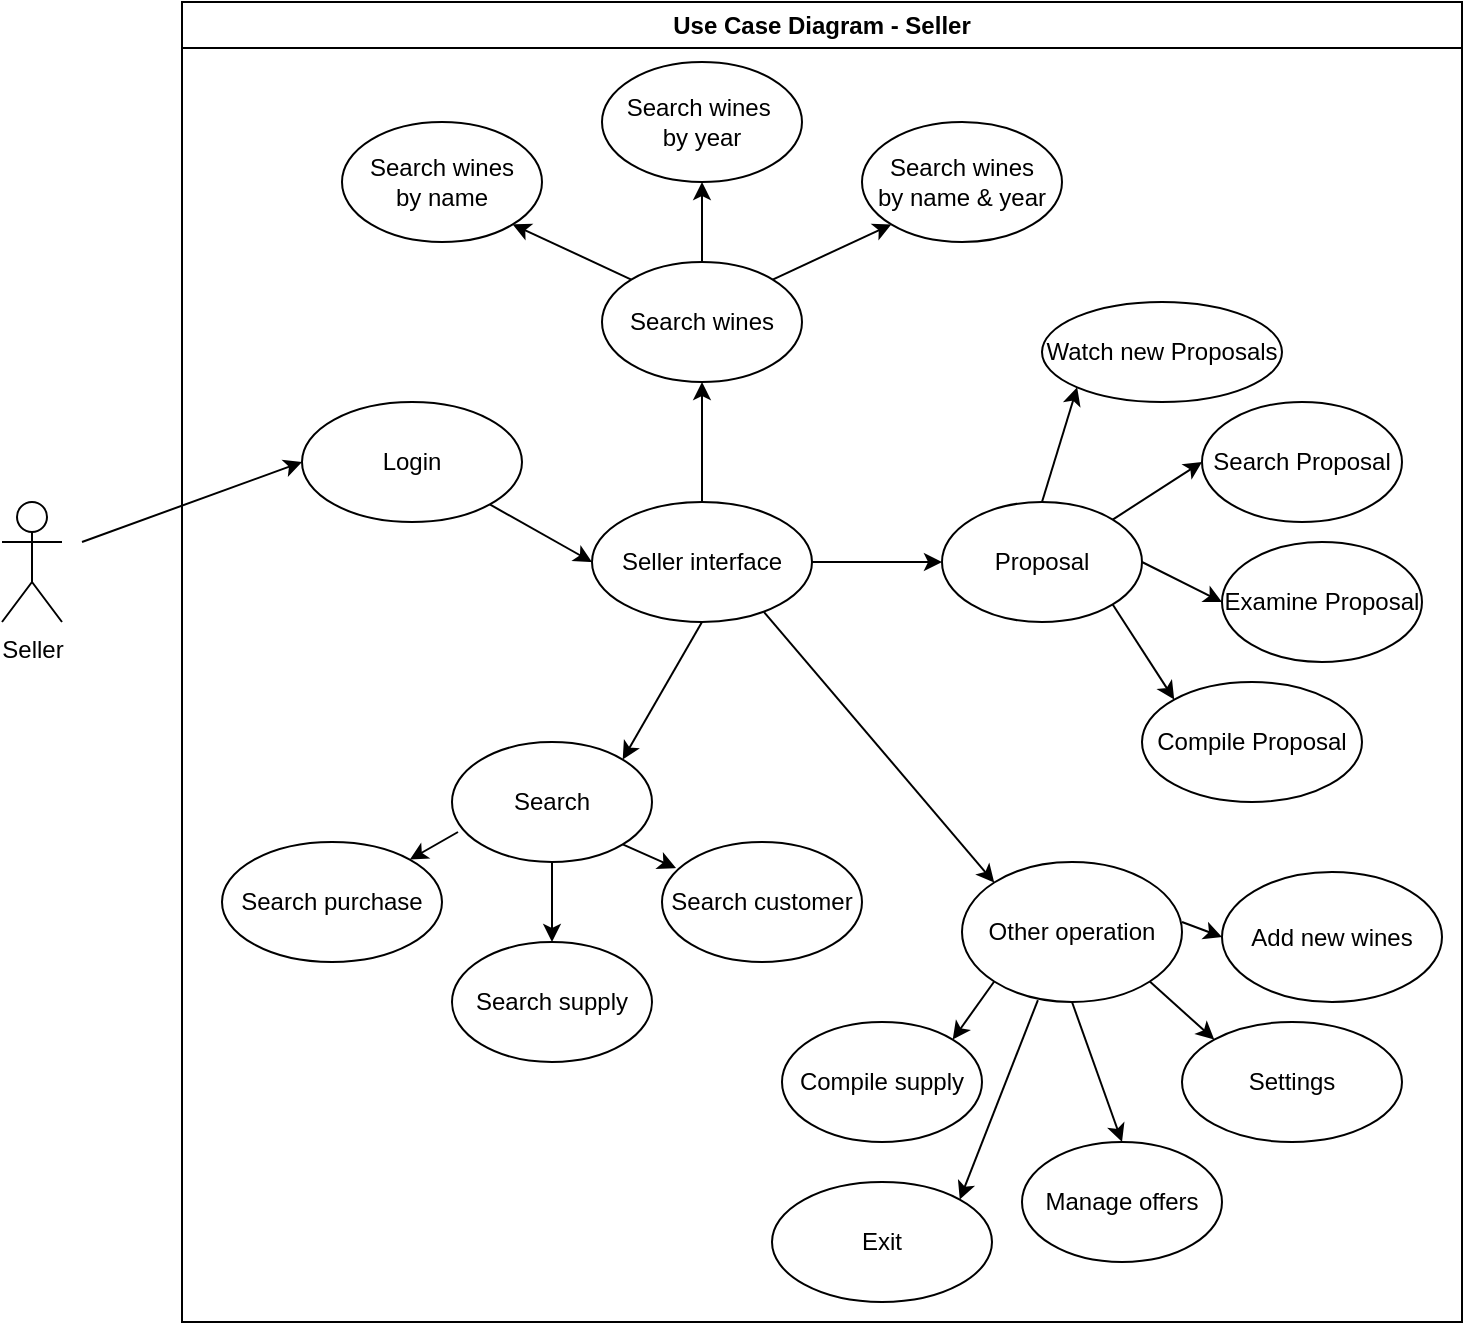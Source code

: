 <mxfile version="20.8.16" type="device"><diagram name="Page-1" id="mqlajhir808hkgDBHDhc"><mxGraphModel dx="954" dy="727" grid="1" gridSize="10" guides="1" tooltips="1" connect="1" arrows="1" fold="1" page="1" pageScale="1" pageWidth="827" pageHeight="1169" math="0" shadow="0"><root><mxCell id="0"/><mxCell id="1" parent="0"/><mxCell id="NxA4iDUuYe8dnSHwtusG-1" value="Search wines&amp;nbsp;&lt;br&gt;by year" style="ellipse;whiteSpace=wrap;html=1;" vertex="1" parent="1"><mxGeometry x="350" y="60" width="100" height="60" as="geometry"/></mxCell><mxCell id="NxA4iDUuYe8dnSHwtusG-2" value="Search wines&lt;br&gt;by name &amp;amp; year" style="ellipse;whiteSpace=wrap;html=1;" vertex="1" parent="1"><mxGeometry x="480" y="90" width="100" height="60" as="geometry"/></mxCell><mxCell id="NxA4iDUuYe8dnSHwtusG-3" value="Search wines&lt;br&gt;by name" style="ellipse;whiteSpace=wrap;html=1;" vertex="1" parent="1"><mxGeometry x="220" y="90" width="100" height="60" as="geometry"/></mxCell><mxCell id="NxA4iDUuYe8dnSHwtusG-4" value="Search" style="ellipse;whiteSpace=wrap;html=1;" vertex="1" parent="1"><mxGeometry x="275" y="400" width="100" height="60" as="geometry"/></mxCell><mxCell id="NxA4iDUuYe8dnSHwtusG-5" value="Search wines" style="ellipse;whiteSpace=wrap;html=1;" vertex="1" parent="1"><mxGeometry x="350" y="160" width="100" height="60" as="geometry"/></mxCell><mxCell id="NxA4iDUuYe8dnSHwtusG-6" value="Proposal" style="ellipse;whiteSpace=wrap;html=1;" vertex="1" parent="1"><mxGeometry x="520" y="280" width="100" height="60" as="geometry"/></mxCell><mxCell id="NxA4iDUuYe8dnSHwtusG-7" value="Examine Proposal" style="ellipse;whiteSpace=wrap;html=1;" vertex="1" parent="1"><mxGeometry x="660" y="300" width="100" height="60" as="geometry"/></mxCell><mxCell id="NxA4iDUuYe8dnSHwtusG-8" value="Search Proposal" style="ellipse;whiteSpace=wrap;html=1;" vertex="1" parent="1"><mxGeometry x="650" y="230" width="100" height="60" as="geometry"/></mxCell><mxCell id="NxA4iDUuYe8dnSHwtusG-9" value="Compile Proposal" style="ellipse;whiteSpace=wrap;html=1;" vertex="1" parent="1"><mxGeometry x="620" y="370" width="110" height="60" as="geometry"/></mxCell><mxCell id="NxA4iDUuYe8dnSHwtusG-10" value="" style="endArrow=classic;html=1;rounded=0;exitX=1;exitY=0;exitDx=0;exitDy=0;entryX=0;entryY=1;entryDx=0;entryDy=0;" edge="1" parent="1" source="NxA4iDUuYe8dnSHwtusG-5" target="NxA4iDUuYe8dnSHwtusG-2"><mxGeometry width="50" height="50" relative="1" as="geometry"><mxPoint x="390" y="320" as="sourcePoint"/><mxPoint x="440" y="270" as="targetPoint"/></mxGeometry></mxCell><mxCell id="NxA4iDUuYe8dnSHwtusG-11" value="" style="endArrow=classic;html=1;rounded=0;exitX=0.5;exitY=0;exitDx=0;exitDy=0;entryX=0.5;entryY=1;entryDx=0;entryDy=0;" edge="1" parent="1" source="NxA4iDUuYe8dnSHwtusG-5" target="NxA4iDUuYe8dnSHwtusG-1"><mxGeometry width="50" height="50" relative="1" as="geometry"><mxPoint x="390" y="320" as="sourcePoint"/><mxPoint x="400" y="130" as="targetPoint"/></mxGeometry></mxCell><mxCell id="NxA4iDUuYe8dnSHwtusG-12" value="" style="endArrow=classic;html=1;rounded=0;exitX=0;exitY=0;exitDx=0;exitDy=0;entryX=1;entryY=1;entryDx=0;entryDy=0;" edge="1" parent="1" source="NxA4iDUuYe8dnSHwtusG-5" target="NxA4iDUuYe8dnSHwtusG-3"><mxGeometry width="50" height="50" relative="1" as="geometry"><mxPoint x="390" y="320" as="sourcePoint"/><mxPoint x="440" y="270" as="targetPoint"/></mxGeometry></mxCell><mxCell id="NxA4iDUuYe8dnSHwtusG-13" value="" style="endArrow=classic;html=1;rounded=0;entryX=0;entryY=0.5;entryDx=0;entryDy=0;exitX=1;exitY=0;exitDx=0;exitDy=0;" edge="1" parent="1" source="NxA4iDUuYe8dnSHwtusG-6" target="NxA4iDUuYe8dnSHwtusG-8"><mxGeometry width="50" height="50" relative="1" as="geometry"><mxPoint x="390" y="380" as="sourcePoint"/><mxPoint x="440" y="330" as="targetPoint"/></mxGeometry></mxCell><mxCell id="NxA4iDUuYe8dnSHwtusG-14" value="" style="endArrow=classic;html=1;rounded=0;entryX=0;entryY=0.5;entryDx=0;entryDy=0;exitX=1;exitY=0.5;exitDx=0;exitDy=0;" edge="1" parent="1" source="NxA4iDUuYe8dnSHwtusG-6" target="NxA4iDUuYe8dnSHwtusG-7"><mxGeometry width="50" height="50" relative="1" as="geometry"><mxPoint x="390" y="380" as="sourcePoint"/><mxPoint x="440" y="330" as="targetPoint"/></mxGeometry></mxCell><mxCell id="NxA4iDUuYe8dnSHwtusG-15" value="" style="endArrow=classic;html=1;rounded=0;entryX=0;entryY=0;entryDx=0;entryDy=0;exitX=1;exitY=1;exitDx=0;exitDy=0;" edge="1" parent="1" source="NxA4iDUuYe8dnSHwtusG-6" target="NxA4iDUuYe8dnSHwtusG-9"><mxGeometry width="50" height="50" relative="1" as="geometry"><mxPoint x="390" y="380" as="sourcePoint"/><mxPoint x="440" y="330" as="targetPoint"/></mxGeometry></mxCell><mxCell id="NxA4iDUuYe8dnSHwtusG-16" value="Search customer" style="ellipse;whiteSpace=wrap;html=1;" vertex="1" parent="1"><mxGeometry x="380" y="450" width="100" height="60" as="geometry"/></mxCell><mxCell id="NxA4iDUuYe8dnSHwtusG-17" value="Search supply" style="ellipse;whiteSpace=wrap;html=1;" vertex="1" parent="1"><mxGeometry x="275" y="500" width="100" height="60" as="geometry"/></mxCell><mxCell id="NxA4iDUuYe8dnSHwtusG-18" value="Search purchase" style="ellipse;whiteSpace=wrap;html=1;" vertex="1" parent="1"><mxGeometry x="160" y="450" width="110" height="60" as="geometry"/></mxCell><mxCell id="NxA4iDUuYe8dnSHwtusG-19" value="Seller interface" style="ellipse;whiteSpace=wrap;html=1;" vertex="1" parent="1"><mxGeometry x="345" y="280" width="110" height="60" as="geometry"/></mxCell><mxCell id="NxA4iDUuYe8dnSHwtusG-20" value="Other operation" style="ellipse;whiteSpace=wrap;html=1;" vertex="1" parent="1"><mxGeometry x="530" y="460" width="110" height="70" as="geometry"/></mxCell><mxCell id="NxA4iDUuYe8dnSHwtusG-21" value="Compile supply" style="ellipse;whiteSpace=wrap;html=1;" vertex="1" parent="1"><mxGeometry x="440" y="540" width="100" height="60" as="geometry"/></mxCell><mxCell id="NxA4iDUuYe8dnSHwtusG-22" value="Manage offers" style="ellipse;whiteSpace=wrap;html=1;" vertex="1" parent="1"><mxGeometry x="560" y="600" width="100" height="60" as="geometry"/></mxCell><mxCell id="NxA4iDUuYe8dnSHwtusG-23" value="Settings" style="ellipse;whiteSpace=wrap;html=1;" vertex="1" parent="1"><mxGeometry x="640" y="540" width="110" height="60" as="geometry"/></mxCell><mxCell id="NxA4iDUuYe8dnSHwtusG-24" value="Watch new Proposals" style="ellipse;whiteSpace=wrap;html=1;" vertex="1" parent="1"><mxGeometry x="570" y="180" width="120" height="50" as="geometry"/></mxCell><mxCell id="NxA4iDUuYe8dnSHwtusG-25" value="" style="endArrow=classic;html=1;rounded=0;entryX=0;entryY=1;entryDx=0;entryDy=0;exitX=0.5;exitY=0;exitDx=0;exitDy=0;" edge="1" parent="1" source="NxA4iDUuYe8dnSHwtusG-6" target="NxA4iDUuYe8dnSHwtusG-24"><mxGeometry width="50" height="50" relative="1" as="geometry"><mxPoint x="390" y="370" as="sourcePoint"/><mxPoint x="440" y="320" as="targetPoint"/></mxGeometry></mxCell><mxCell id="NxA4iDUuYe8dnSHwtusG-26" value="Add new wines" style="ellipse;whiteSpace=wrap;html=1;" vertex="1" parent="1"><mxGeometry x="660" y="465" width="110" height="65" as="geometry"/></mxCell><mxCell id="NxA4iDUuYe8dnSHwtusG-27" value="" style="endArrow=classic;html=1;rounded=0;entryX=0;entryY=0.5;entryDx=0;entryDy=0;" edge="1" parent="1" target="NxA4iDUuYe8dnSHwtusG-26"><mxGeometry width="50" height="50" relative="1" as="geometry"><mxPoint x="640" y="490" as="sourcePoint"/><mxPoint x="440" y="320" as="targetPoint"/></mxGeometry></mxCell><mxCell id="NxA4iDUuYe8dnSHwtusG-28" value="Login" style="ellipse;whiteSpace=wrap;html=1;" vertex="1" parent="1"><mxGeometry x="200" y="230" width="110" height="60" as="geometry"/></mxCell><mxCell id="NxA4iDUuYe8dnSHwtusG-29" value="Exit" style="ellipse;whiteSpace=wrap;html=1;" vertex="1" parent="1"><mxGeometry x="435" y="620" width="110" height="60" as="geometry"/></mxCell><mxCell id="NxA4iDUuYe8dnSHwtusG-30" value="" style="endArrow=classic;html=1;rounded=0;entryX=1;entryY=0;entryDx=0;entryDy=0;exitX=0.345;exitY=0.986;exitDx=0;exitDy=0;exitPerimeter=0;" edge="1" parent="1" source="NxA4iDUuYe8dnSHwtusG-20" target="NxA4iDUuYe8dnSHwtusG-29"><mxGeometry width="50" height="50" relative="1" as="geometry"><mxPoint x="560" y="530" as="sourcePoint"/><mxPoint x="440" y="460" as="targetPoint"/></mxGeometry></mxCell><mxCell id="NxA4iDUuYe8dnSHwtusG-31" value="" style="endArrow=classic;html=1;rounded=0;entryX=1;entryY=0;entryDx=0;entryDy=0;exitX=0;exitY=1;exitDx=0;exitDy=0;" edge="1" parent="1" source="NxA4iDUuYe8dnSHwtusG-20" target="NxA4iDUuYe8dnSHwtusG-21"><mxGeometry width="50" height="50" relative="1" as="geometry"><mxPoint x="390" y="510" as="sourcePoint"/><mxPoint x="440" y="460" as="targetPoint"/></mxGeometry></mxCell><mxCell id="NxA4iDUuYe8dnSHwtusG-32" value="" style="endArrow=classic;html=1;rounded=0;entryX=0.5;entryY=0;entryDx=0;entryDy=0;exitX=0.5;exitY=1;exitDx=0;exitDy=0;" edge="1" parent="1" source="NxA4iDUuYe8dnSHwtusG-20" target="NxA4iDUuYe8dnSHwtusG-22"><mxGeometry width="50" height="50" relative="1" as="geometry"><mxPoint x="390" y="510" as="sourcePoint"/><mxPoint x="440" y="460" as="targetPoint"/></mxGeometry></mxCell><mxCell id="NxA4iDUuYe8dnSHwtusG-33" value="" style="endArrow=classic;html=1;rounded=0;entryX=0;entryY=0;entryDx=0;entryDy=0;exitX=1;exitY=1;exitDx=0;exitDy=0;" edge="1" parent="1" source="NxA4iDUuYe8dnSHwtusG-20" target="NxA4iDUuYe8dnSHwtusG-23"><mxGeometry width="50" height="50" relative="1" as="geometry"><mxPoint x="390" y="510" as="sourcePoint"/><mxPoint x="440" y="460" as="targetPoint"/></mxGeometry></mxCell><mxCell id="NxA4iDUuYe8dnSHwtusG-34" value="" style="endArrow=classic;html=1;rounded=0;exitX=1;exitY=1;exitDx=0;exitDy=0;entryX=0.07;entryY=0.217;entryDx=0;entryDy=0;entryPerimeter=0;" edge="1" parent="1" source="NxA4iDUuYe8dnSHwtusG-4" target="NxA4iDUuYe8dnSHwtusG-16"><mxGeometry width="50" height="50" relative="1" as="geometry"><mxPoint x="390" y="510" as="sourcePoint"/><mxPoint x="440" y="460" as="targetPoint"/></mxGeometry></mxCell><mxCell id="NxA4iDUuYe8dnSHwtusG-35" value="" style="endArrow=classic;html=1;rounded=0;exitX=0.5;exitY=1;exitDx=0;exitDy=0;entryX=0.5;entryY=0;entryDx=0;entryDy=0;" edge="1" parent="1" source="NxA4iDUuYe8dnSHwtusG-4" target="NxA4iDUuYe8dnSHwtusG-17"><mxGeometry width="50" height="50" relative="1" as="geometry"><mxPoint x="390" y="510" as="sourcePoint"/><mxPoint x="440" y="460" as="targetPoint"/></mxGeometry></mxCell><mxCell id="NxA4iDUuYe8dnSHwtusG-36" value="" style="endArrow=classic;html=1;rounded=0;exitX=0.03;exitY=0.75;exitDx=0;exitDy=0;exitPerimeter=0;entryX=1;entryY=0;entryDx=0;entryDy=0;" edge="1" parent="1" source="NxA4iDUuYe8dnSHwtusG-4" target="NxA4iDUuYe8dnSHwtusG-18"><mxGeometry width="50" height="50" relative="1" as="geometry"><mxPoint x="390" y="510" as="sourcePoint"/><mxPoint x="440" y="460" as="targetPoint"/></mxGeometry></mxCell><mxCell id="NxA4iDUuYe8dnSHwtusG-37" value="" style="endArrow=classic;html=1;rounded=0;entryX=0;entryY=0.5;entryDx=0;entryDy=0;exitX=1;exitY=0.5;exitDx=0;exitDy=0;" edge="1" parent="1" source="NxA4iDUuYe8dnSHwtusG-19" target="NxA4iDUuYe8dnSHwtusG-6"><mxGeometry width="50" height="50" relative="1" as="geometry"><mxPoint x="390" y="510" as="sourcePoint"/><mxPoint x="440" y="460" as="targetPoint"/></mxGeometry></mxCell><mxCell id="NxA4iDUuYe8dnSHwtusG-38" value="" style="endArrow=classic;html=1;rounded=0;entryX=0;entryY=0;entryDx=0;entryDy=0;exitX=0.782;exitY=0.917;exitDx=0;exitDy=0;exitPerimeter=0;" edge="1" parent="1" source="NxA4iDUuYe8dnSHwtusG-19" target="NxA4iDUuYe8dnSHwtusG-20"><mxGeometry width="50" height="50" relative="1" as="geometry"><mxPoint x="390" y="510" as="sourcePoint"/><mxPoint x="440" y="460" as="targetPoint"/></mxGeometry></mxCell><mxCell id="NxA4iDUuYe8dnSHwtusG-39" value="" style="endArrow=classic;html=1;rounded=0;entryX=1;entryY=0;entryDx=0;entryDy=0;exitX=0.5;exitY=1;exitDx=0;exitDy=0;" edge="1" parent="1" source="NxA4iDUuYe8dnSHwtusG-19" target="NxA4iDUuYe8dnSHwtusG-4"><mxGeometry width="50" height="50" relative="1" as="geometry"><mxPoint x="390" y="510" as="sourcePoint"/><mxPoint x="440" y="460" as="targetPoint"/></mxGeometry></mxCell><mxCell id="NxA4iDUuYe8dnSHwtusG-40" value="" style="endArrow=classic;html=1;rounded=0;entryX=0.5;entryY=1;entryDx=0;entryDy=0;exitX=0.5;exitY=0;exitDx=0;exitDy=0;" edge="1" parent="1" source="NxA4iDUuYe8dnSHwtusG-19" target="NxA4iDUuYe8dnSHwtusG-5"><mxGeometry width="50" height="50" relative="1" as="geometry"><mxPoint x="390" y="380" as="sourcePoint"/><mxPoint x="440" y="330" as="targetPoint"/></mxGeometry></mxCell><mxCell id="NxA4iDUuYe8dnSHwtusG-41" value="" style="endArrow=classic;html=1;rounded=0;entryX=0;entryY=0.5;entryDx=0;entryDy=0;exitX=1;exitY=1;exitDx=0;exitDy=0;" edge="1" parent="1" source="NxA4iDUuYe8dnSHwtusG-28" target="NxA4iDUuYe8dnSHwtusG-19"><mxGeometry width="50" height="50" relative="1" as="geometry"><mxPoint x="390" y="380" as="sourcePoint"/><mxPoint x="440" y="330" as="targetPoint"/></mxGeometry></mxCell><mxCell id="NxA4iDUuYe8dnSHwtusG-42" value="Use Case Diagram - Seller" style="swimlane;whiteSpace=wrap;html=1;" vertex="1" parent="1"><mxGeometry x="140" y="30" width="640" height="660" as="geometry"/></mxCell><mxCell id="NxA4iDUuYe8dnSHwtusG-43" value="Seller" style="shape=umlActor;verticalLabelPosition=bottom;verticalAlign=top;html=1;outlineConnect=0;" vertex="1" parent="1"><mxGeometry x="50" y="280" width="30" height="60" as="geometry"/></mxCell><mxCell id="NxA4iDUuYe8dnSHwtusG-44" value="" style="endArrow=classic;html=1;rounded=0;entryX=0;entryY=0.5;entryDx=0;entryDy=0;" edge="1" parent="1" target="NxA4iDUuYe8dnSHwtusG-28"><mxGeometry width="50" height="50" relative="1" as="geometry"><mxPoint x="90" y="300" as="sourcePoint"/><mxPoint x="410" y="100" as="targetPoint"/></mxGeometry></mxCell></root></mxGraphModel></diagram></mxfile>